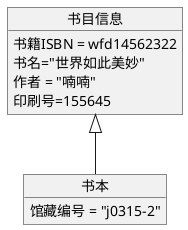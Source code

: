 @startuml
object 书目信息
object 书本
书目信息<|--书本
object 书目信息 {
  书籍ISBN = wfd14562322
  书名="世界如此美妙"
  作者 = "喃喃"
  印刷号=155645
}
object 书本 {
  馆藏编号 = "j0315-2"
}

@enduml
